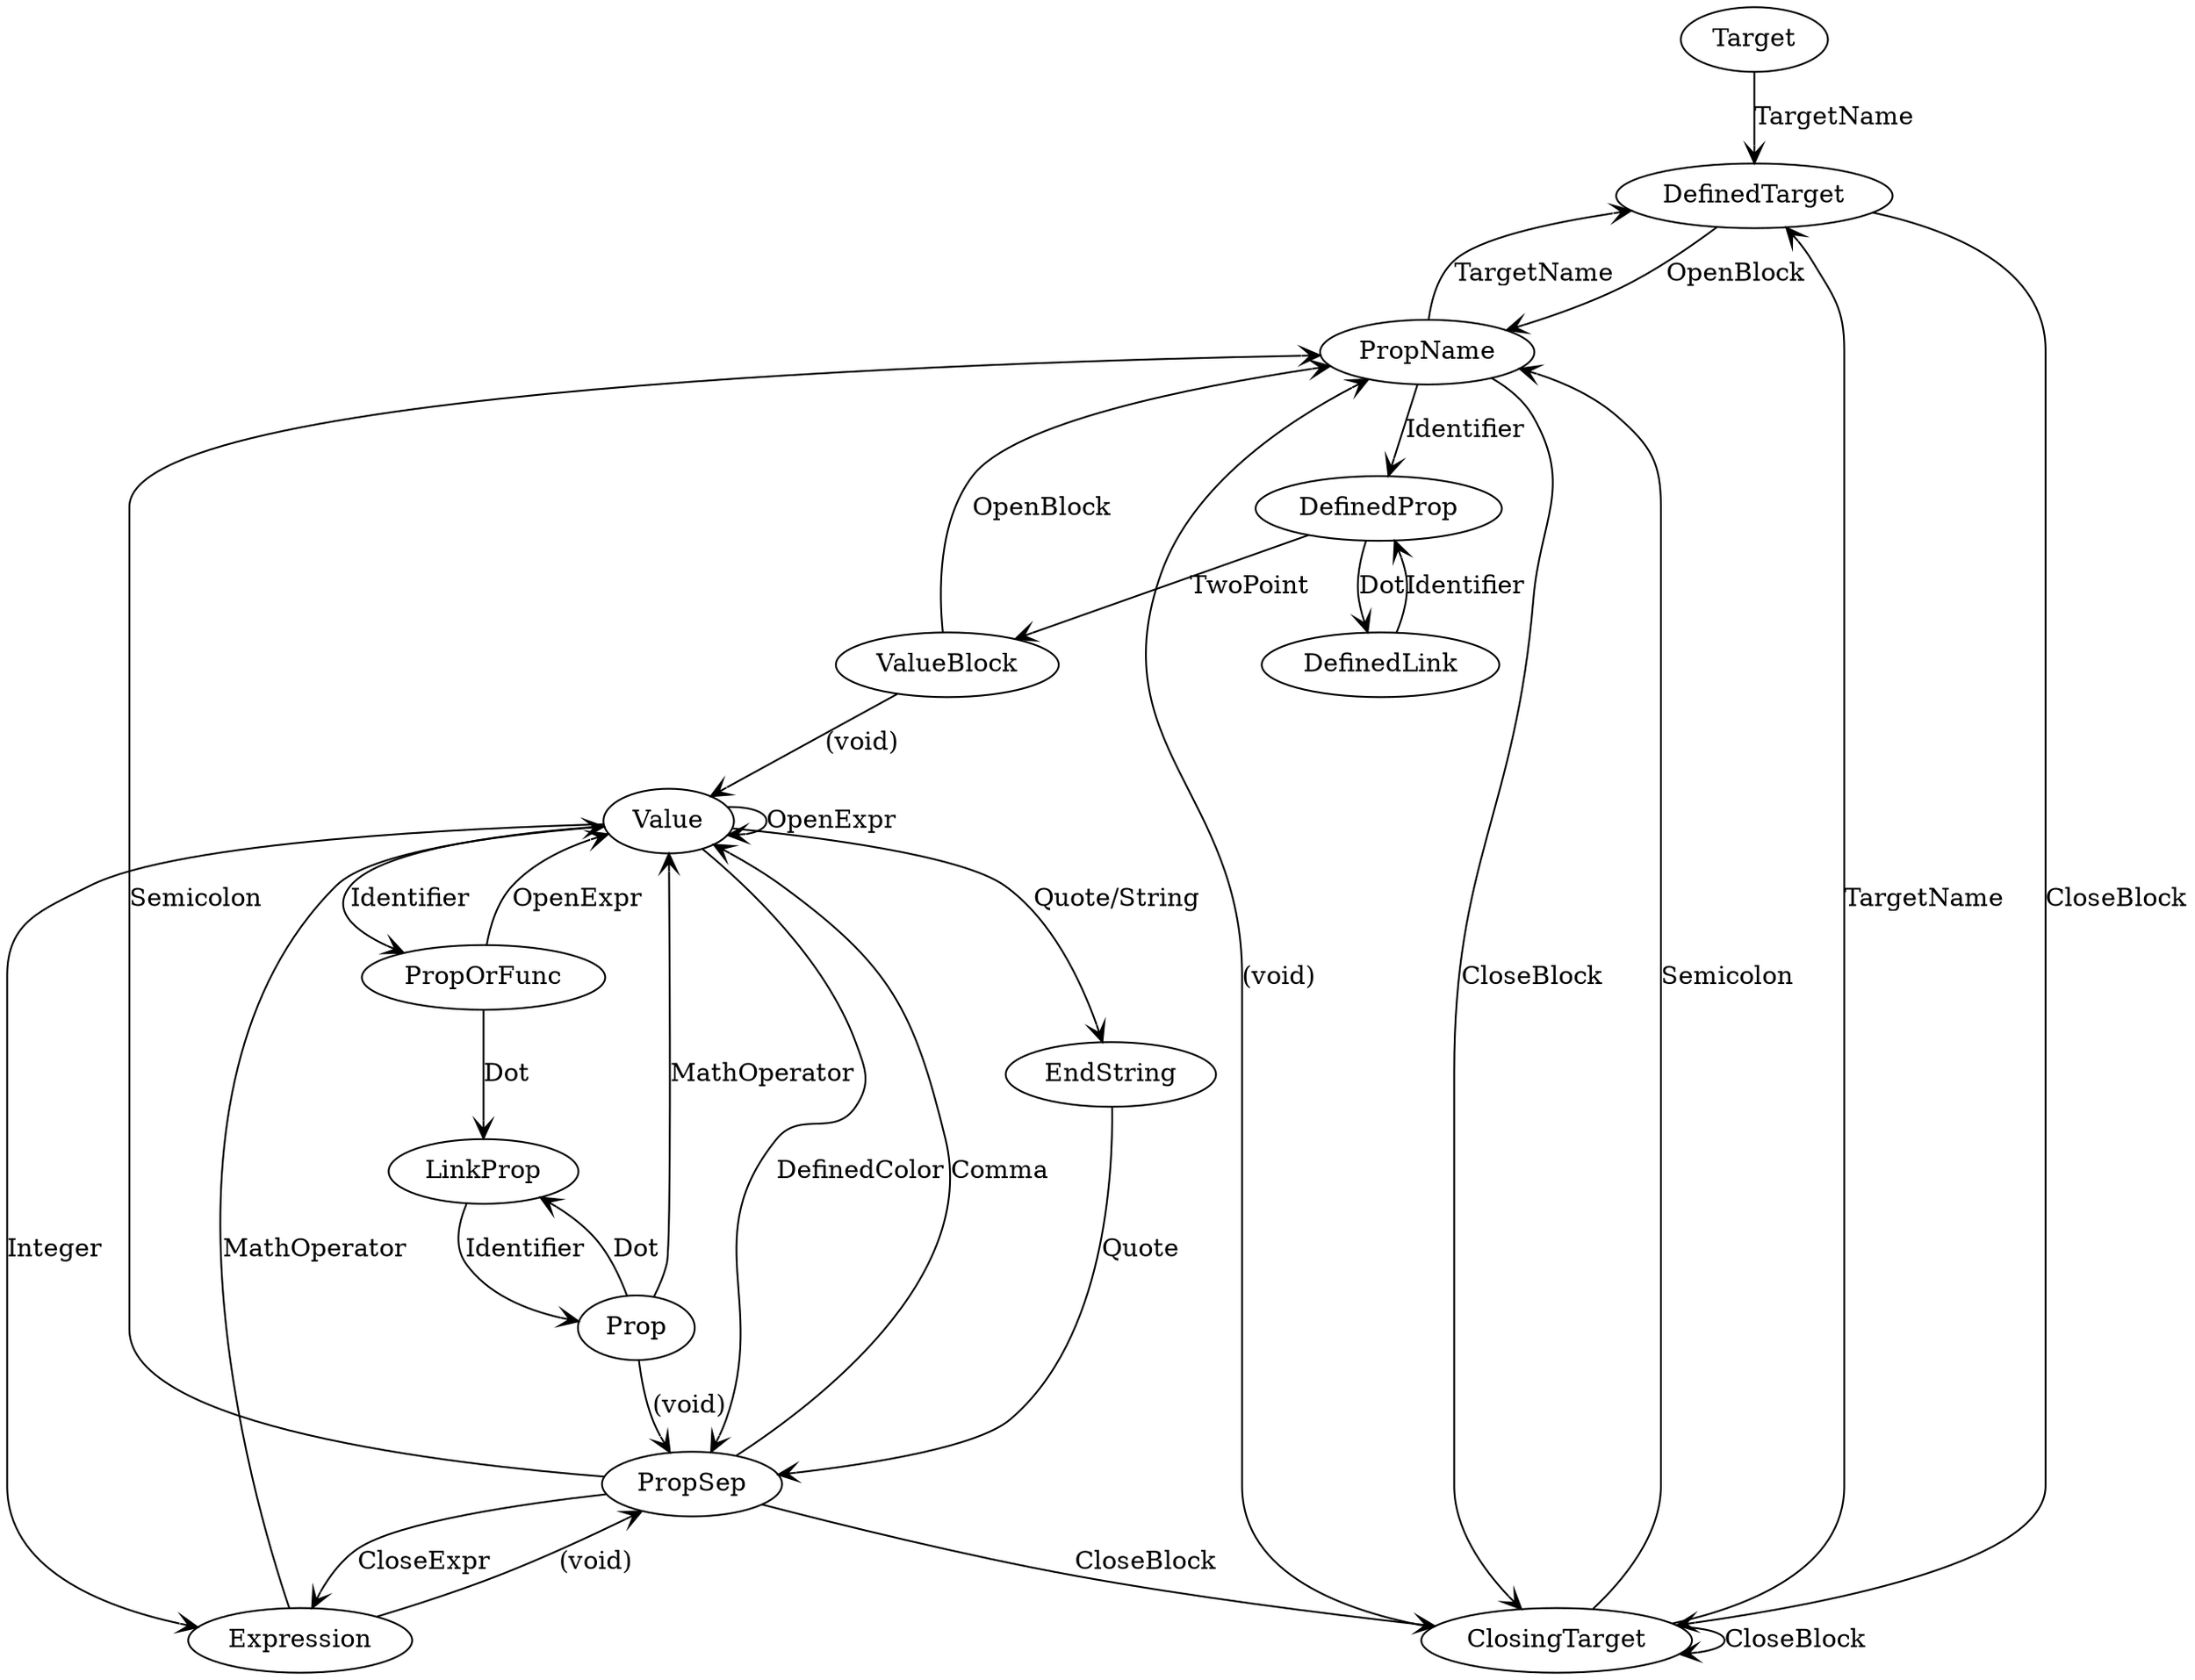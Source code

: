 digraph rwl {
	edge [arrowtail=dot arrowhead=open]

	Target        -> DefinedTarget [label="TargetName"]

	Prop          -> LinkProp      [label="Dot"]
	Prop          -> Value         [label="MathOperator"]
	Prop          -> PropSep       [label="(void)"]

	DefinedTarget -> PropName      [label="OpenBlock"]
	DefinedTarget -> ClosingTarget [label="CloseBlock"]

	ClosingTarget -> ClosingTarget [label="CloseBlock"]
	ClosingTarget -> PropName      [label="Semicolon"]
	ClosingTarget -> DefinedTarget [label="TargetName"]
	ClosingTarget -> PropName      [label="(void)"]

	PropName      -> ClosingTarget [label="CloseBlock"]
	PropName      -> DefinedTarget [label="TargetName"]
	PropName      -> DefinedProp   [label="Identifier"]

	Expression    -> Value         [label="MathOperator"]
	Expression    -> PropSep       [label="(void)"]

	DefinedProp   -> DefinedLink   [label="Dot"]
	DefinedProp   -> ValueBlock    [label="TwoPoint"]

	DefinedLink   -> DefinedProp   [label="Identifier"]

	ValueBlock    -> PropName      [label="OpenBlock"]
	ValueBlock    -> Value         [label="(void)"]

	Value         -> EndString     [label="Quote/String"]
	Value         -> PropOrFunc    [label="Identifier"]
	Value         -> PropSep       [label="DefinedColor"]
	Value         -> Expression    [label="Integer"]
	Value         -> Value         [label="OpenExpr"]

	EndString     -> PropSep       [label="Quote"]

	PropOrFunc    -> LinkProp      [label="Dot"]
	PropOrFunc    -> Value         [label="OpenExpr"]

	PropSep       -> Value         [label="Comma"]
	PropSep       -> Expression    [label="CloseExpr"]
	PropSep       -> PropName      [label="Semicolon"]
	PropSep       -> ClosingTarget [label="CloseBlock"]

	LinkProp      -> Prop          [label="Identifier"]
}